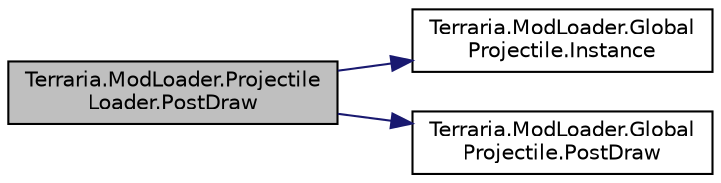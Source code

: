 digraph "Terraria.ModLoader.ProjectileLoader.PostDraw"
{
  edge [fontname="Helvetica",fontsize="10",labelfontname="Helvetica",labelfontsize="10"];
  node [fontname="Helvetica",fontsize="10",shape=record];
  rankdir="LR";
  Node126 [label="Terraria.ModLoader.Projectile\lLoader.PostDraw",height=0.2,width=0.4,color="black", fillcolor="grey75", style="filled", fontcolor="black"];
  Node126 -> Node127 [color="midnightblue",fontsize="10",style="solid",fontname="Helvetica"];
  Node127 [label="Terraria.ModLoader.Global\lProjectile.Instance",height=0.2,width=0.4,color="black", fillcolor="white", style="filled",URL="$class_terraria_1_1_mod_loader_1_1_global_projectile.html#ac385423894e4a48e74b7a185095d4212"];
  Node126 -> Node128 [color="midnightblue",fontsize="10",style="solid",fontname="Helvetica"];
  Node128 [label="Terraria.ModLoader.Global\lProjectile.PostDraw",height=0.2,width=0.4,color="black", fillcolor="white", style="filled",URL="$class_terraria_1_1_mod_loader_1_1_global_projectile.html#a3969ae6c19a6f2cad224d18f3e5683f5",tooltip="Allows you to draw things in front of a projectile. This method is called even if PreDraw returns fal..."];
}
